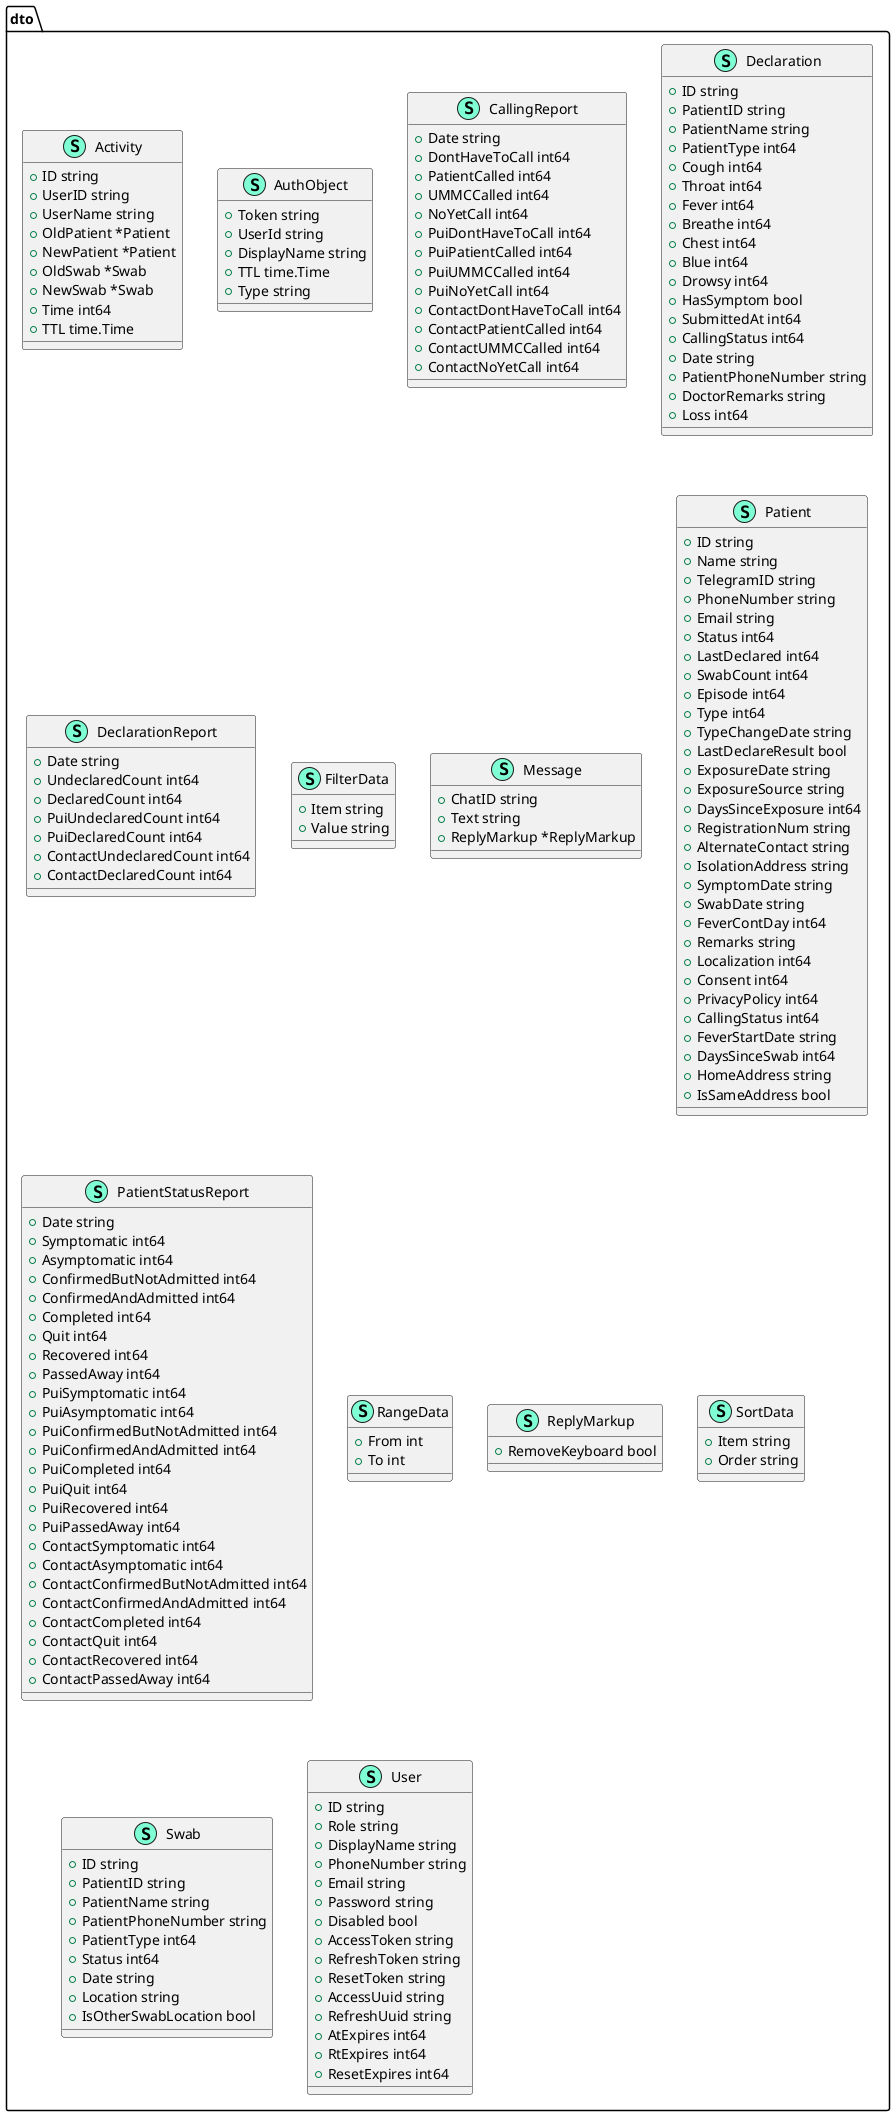 @startuml
namespace dto {
    class Activity << (S,Aquamarine) >> {
        + ID string
        + UserID string
        + UserName string
        + OldPatient *Patient
        + NewPatient *Patient
        + OldSwab *Swab
        + NewSwab *Swab
        + Time int64
        + TTL time.Time

    }
    class AuthObject << (S,Aquamarine) >> {
        + Token string
        + UserId string
        + DisplayName string
        + TTL time.Time
        + Type string

    }
    class CallingReport << (S,Aquamarine) >> {
        + Date string
        + DontHaveToCall int64
        + PatientCalled int64
        + UMMCCalled int64
        + NoYetCall int64
        + PuiDontHaveToCall int64
        + PuiPatientCalled int64
        + PuiUMMCCalled int64
        + PuiNoYetCall int64
        + ContactDontHaveToCall int64
        + ContactPatientCalled int64
        + ContactUMMCCalled int64
        + ContactNoYetCall int64

    }
    class Declaration << (S,Aquamarine) >> {
        + ID string
        + PatientID string
        + PatientName string
        + PatientType int64
        + Cough int64
        + Throat int64
        + Fever int64
        + Breathe int64
        + Chest int64
        + Blue int64
        + Drowsy int64
        + HasSymptom bool
        + SubmittedAt int64
        + CallingStatus int64
        + Date string
        + PatientPhoneNumber string
        + DoctorRemarks string
        + Loss int64

    }
    class DeclarationReport << (S,Aquamarine) >> {
        + Date string
        + UndeclaredCount int64
        + DeclaredCount int64
        + PuiUndeclaredCount int64
        + PuiDeclaredCount int64
        + ContactUndeclaredCount int64
        + ContactDeclaredCount int64

    }
    class FilterData << (S,Aquamarine) >> {
        + Item string
        + Value string

    }
    class Message << (S,Aquamarine) >> {
        + ChatID string
        + Text string
        + ReplyMarkup *ReplyMarkup

    }
    class Patient << (S,Aquamarine) >> {
        + ID string
        + Name string
        + TelegramID string
        + PhoneNumber string
        + Email string
        + Status int64
        + LastDeclared int64
        + SwabCount int64
        + Episode int64
        + Type int64
        + TypeChangeDate string
        + LastDeclareResult bool
        + ExposureDate string
        + ExposureSource string
        + DaysSinceExposure int64
        + RegistrationNum string
        + AlternateContact string
        + IsolationAddress string
        + SymptomDate string
        + SwabDate string
        + FeverContDay int64
        + Remarks string
        + Localization int64
        + Consent int64
        + PrivacyPolicy int64
        + CallingStatus int64
        + FeverStartDate string
        + DaysSinceSwab int64
        + HomeAddress string
        + IsSameAddress bool

    }
    class PatientStatusReport << (S,Aquamarine) >> {
        + Date string
        + Symptomatic int64
        + Asymptomatic int64
        + ConfirmedButNotAdmitted int64
        + ConfirmedAndAdmitted int64
        + Completed int64
        + Quit int64
        + Recovered int64
        + PassedAway int64
        + PuiSymptomatic int64
        + PuiAsymptomatic int64
        + PuiConfirmedButNotAdmitted int64
        + PuiConfirmedAndAdmitted int64
        + PuiCompleted int64
        + PuiQuit int64
        + PuiRecovered int64
        + PuiPassedAway int64
        + ContactSymptomatic int64
        + ContactAsymptomatic int64
        + ContactConfirmedButNotAdmitted int64
        + ContactConfirmedAndAdmitted int64
        + ContactCompleted int64
        + ContactQuit int64
        + ContactRecovered int64
        + ContactPassedAway int64

    }
    class RangeData << (S,Aquamarine) >> {
        + From int
        + To int

    }
    class ReplyMarkup << (S,Aquamarine) >> {
        + RemoveKeyboard bool

    }
    class SortData << (S,Aquamarine) >> {
        + Item string
        + Order string

    }
    class Swab << (S,Aquamarine) >> {
        + ID string
        + PatientID string
        + PatientName string
        + PatientPhoneNumber string
        + PatientType int64
        + Status int64
        + Date string
        + Location string
        + IsOtherSwabLocation bool

    }
    class User << (S,Aquamarine) >> {
        + ID string
        + Role string
        + DisplayName string
        + PhoneNumber string
        + Email string
        + Password string
        + Disabled bool
        + AccessToken string
        + RefreshToken string
        + ResetToken string
        + AccessUuid string
        + RefreshUuid string
        + AtExpires int64
        + RtExpires int64
        + ResetExpires int64

    }
}


@enduml
